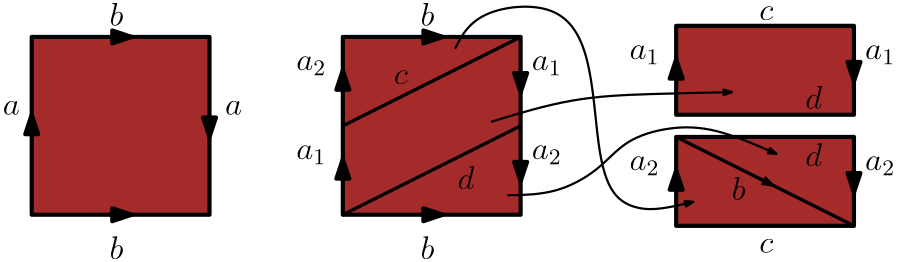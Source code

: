 <?xml version="1.0"?>
<!DOCTYPE ipe SYSTEM "ipe.dtd">
<ipe version="70107" creator="Ipe 7.1.8">
<info created="D:20130414171122" modified="D:20160228123309"/>
<ipestyle name="basic">
<symbol name="arrow/arc(spx)">
<path stroke="sym-stroke" fill="sym-stroke" pen="sym-pen">
0 0 m
-1 0.333 l
-1 -0.333 l
h
</path>
</symbol>
<symbol name="arrow/farc(spx)">
<path stroke="sym-stroke" fill="white" pen="sym-pen">
0 0 m
-1 0.333 l
-1 -0.333 l
h
</path>
</symbol>
<symbol name="mark/circle(sx)" transformations="translations">
<path fill="sym-stroke">
0.6 0 0 0.6 0 0 e
0.4 0 0 0.4 0 0 e
</path>
</symbol>
<symbol name="mark/disk(sx)" transformations="translations">
<path fill="sym-stroke">
0.6 0 0 0.6 0 0 e
</path>
</symbol>
<symbol name="mark/fdisk(sfx)" transformations="translations">
<group>
<path fill="sym-fill">
0.5 0 0 0.5 0 0 e
</path>
<path fill="sym-stroke" fillrule="eofill">
0.6 0 0 0.6 0 0 e
0.4 0 0 0.4 0 0 e
</path>
</group>
</symbol>
<symbol name="mark/box(sx)" transformations="translations">
<path fill="sym-stroke" fillrule="eofill">
-0.6 -0.6 m
0.6 -0.6 l
0.6 0.6 l
-0.6 0.6 l
h
-0.4 -0.4 m
0.4 -0.4 l
0.4 0.4 l
-0.4 0.4 l
h
</path>
</symbol>
<symbol name="mark/square(sx)" transformations="translations">
<path fill="sym-stroke">
-0.6 -0.6 m
0.6 -0.6 l
0.6 0.6 l
-0.6 0.6 l
h
</path>
</symbol>
<symbol name="mark/fsquare(sfx)" transformations="translations">
<group>
<path fill="sym-fill">
-0.5 -0.5 m
0.5 -0.5 l
0.5 0.5 l
-0.5 0.5 l
h
</path>
<path fill="sym-stroke" fillrule="eofill">
-0.6 -0.6 m
0.6 -0.6 l
0.6 0.6 l
-0.6 0.6 l
h
-0.4 -0.4 m
0.4 -0.4 l
0.4 0.4 l
-0.4 0.4 l
h
</path>
</group>
</symbol>
<symbol name="mark/cross(sx)" transformations="translations">
<group>
<path fill="sym-stroke">
-0.43 -0.57 m
0.57 0.43 l
0.43 0.57 l
-0.57 -0.43 l
h
</path>
<path fill="sym-stroke">
-0.43 0.57 m
0.57 -0.43 l
0.43 -0.57 l
-0.57 0.43 l
h
</path>
</group>
</symbol>
<symbol name="arrow/fnormal(spx)">
<path stroke="sym-stroke" fill="white" pen="sym-pen">
0 0 m
-1 0.333 l
-1 -0.333 l
h
</path>
</symbol>
<symbol name="arrow/pointed(spx)">
<path stroke="sym-stroke" fill="sym-stroke" pen="sym-pen">
0 0 m
-1 0.333 l
-0.8 0 l
-1 -0.333 l
h
</path>
</symbol>
<symbol name="arrow/fpointed(spx)">
<path stroke="sym-stroke" fill="white" pen="sym-pen">
0 0 m
-1 0.333 l
-0.8 0 l
-1 -0.333 l
h
</path>
</symbol>
<symbol name="arrow/linear(spx)">
<path stroke="sym-stroke" pen="sym-pen">
-1 0.333 m
0 0 l
-1 -0.333 l
</path>
</symbol>
<symbol name="arrow/fdouble(spx)">
<path stroke="sym-stroke" fill="white" pen="sym-pen">
0 0 m
-1 0.333 l
-1 -0.333 l
h
-1 0 m
-2 0.333 l
-2 -0.333 l
h
</path>
</symbol>
<symbol name="arrow/double(spx)">
<path stroke="sym-stroke" fill="sym-stroke" pen="sym-pen">
0 0 m
-1 0.333 l
-1 -0.333 l
h
-1 0 m
-2 0.333 l
-2 -0.333 l
h
</path>
</symbol>
<pen name="heavier" value="0.8"/>
<pen name="fat" value="1.2"/>
<pen name="ultrafat" value="2"/>
<symbolsize name="large" value="5"/>
<symbolsize name="small" value="2"/>
<symbolsize name="tiny" value="1.1"/>
<arrowsize name="large" value="10"/>
<arrowsize name="small" value="5"/>
<arrowsize name="tiny" value="3"/>
<color name="red" value="1 0 0"/>
<color name="green" value="0 1 0"/>
<color name="blue" value="0 0 1"/>
<color name="yellow" value="1 1 0"/>
<color name="orange" value="1 0.647 0"/>
<color name="gold" value="1 0.843 0"/>
<color name="purple" value="0.627 0.125 0.941"/>
<color name="gray" value="0.745"/>
<color name="brown" value="0.647 0.165 0.165"/>
<color name="navy" value="0 0 0.502"/>
<color name="pink" value="1 0.753 0.796"/>
<color name="seagreen" value="0.18 0.545 0.341"/>
<color name="turquoise" value="0.251 0.878 0.816"/>
<color name="violet" value="0.933 0.51 0.933"/>
<color name="darkblue" value="0 0 0.545"/>
<color name="darkcyan" value="0 0.545 0.545"/>
<color name="darkgray" value="0.663"/>
<color name="darkgreen" value="0 0.392 0"/>
<color name="darkmagenta" value="0.545 0 0.545"/>
<color name="darkorange" value="1 0.549 0"/>
<color name="darkred" value="0.545 0 0"/>
<color name="lightblue" value="0.678 0.847 0.902"/>
<color name="lightcyan" value="0.878 1 1"/>
<color name="lightgray" value="0.827"/>
<color name="lightgreen" value="0.565 0.933 0.565"/>
<color name="lightyellow" value="1 1 0.878"/>
<dashstyle name="dashed" value="[4] 0"/>
<dashstyle name="dotted" value="[1 3] 0"/>
<dashstyle name="dash dotted" value="[4 2 1 2] 0"/>
<dashstyle name="dash dot dotted" value="[4 2 1 2 1 2] 0"/>
<textsize name="large" value="\large"/>
<textsize name="small" value="\small"/>
<textsize name="tiny" value="\tiny"/>
<textsize name="Large" value="\Large"/>
<textsize name="LARGE" value="\LARGE"/>
<textsize name="huge" value="\huge"/>
<textsize name="Huge" value="\Huge"/>
<textsize name="footnote" value="\footnotesize"/>
<textstyle name="center" begin="\begin{center}" end="\end{center}"/>
<textstyle name="itemize" begin="\begin{itemize}" end="\end{itemize}"/>
<textstyle name="item" begin="\begin{itemize}\item{}" end="\end{itemize}"/>
<gridsize name="4 pts" value="4"/>
<gridsize name="8 pts (~3 mm)" value="8"/>
<gridsize name="16 pts (~6 mm)" value="16"/>
<gridsize name="32 pts (~12 mm)" value="32"/>
<gridsize name="10 pts (~3.5 mm)" value="10"/>
<gridsize name="20 pts (~7 mm)" value="20"/>
<gridsize name="14 pts (~5 mm)" value="14"/>
<gridsize name="28 pts (~10 mm)" value="28"/>
<gridsize name="56 pts (~20 mm)" value="56"/>
<anglesize name="90 deg" value="90"/>
<anglesize name="60 deg" value="60"/>
<anglesize name="45 deg" value="45"/>
<anglesize name="30 deg" value="30"/>
<anglesize name="22.5 deg" value="22.5"/>
<tiling name="falling" angle="-60" step="4" width="1"/>
<tiling name="rising" angle="30" step="4" width="1"/>
</ipestyle>
<ipestyle name="prueba">
<symbol name="arrow/arc(spx)">
<path stroke="sym-stroke" fill="sym-stroke" pen="sym-pen">
0 0 m
-1 0.333 l
-1 -0.333 l
h
</path>
</symbol>
<symbol name="arrow/farc(spx)">
<path stroke="sym-stroke" fill="white" pen="sym-pen">
0 0 m
-1 0.333 l
-1 -0.333 l
h
</path>
</symbol>
<symbol name="mark/circle(sx)" transformations="translations">
<path fill="sym-stroke">
0.6 0 0 0.6 0 0 e
0.4 0 0 0.4 0 0 e
</path>
</symbol>
<symbol name="mark/disk(sx)" transformations="translations">
<path fill="sym-stroke">
0.6 0 0 0.6 0 0 e
</path>
</symbol>
<symbol name="mark/fdisk(sfx)" transformations="translations">
<group>
<path fill="sym-fill">
0.5 0 0 0.5 0 0 e
</path>
<path fill="sym-stroke" fillrule="eofill">
0.6 0 0 0.6 0 0 e
0.4 0 0 0.4 0 0 e
</path>
</group>
</symbol>
<symbol name="mark/box(sx)" transformations="translations">
<path fill="sym-stroke" fillrule="eofill">
-0.6 -0.6 m
0.6 -0.6 l
0.6 0.6 l
-0.6 0.6 l
h
-0.4 -0.4 m
0.4 -0.4 l
0.4 0.4 l
-0.4 0.4 l
h
</path>
</symbol>
<symbol name="mark/square(sx)" transformations="translations">
<path fill="sym-stroke">
-0.6 -0.6 m
0.6 -0.6 l
0.6 0.6 l
-0.6 0.6 l
h
</path>
</symbol>
<symbol name="mark/fsquare(sfx)" transformations="translations">
<group>
<path fill="sym-fill">
-0.5 -0.5 m
0.5 -0.5 l
0.5 0.5 l
-0.5 0.5 l
h
</path>
<path fill="sym-stroke" fillrule="eofill">
-0.6 -0.6 m
0.6 -0.6 l
0.6 0.6 l
-0.6 0.6 l
h
-0.4 -0.4 m
0.4 -0.4 l
0.4 0.4 l
-0.4 0.4 l
h
</path>
</group>
</symbol>
<symbol name="mark/cross(sx)" transformations="translations">
<group>
<path fill="sym-stroke">
-0.43 -0.57 m
0.57 0.43 l
0.43 0.57 l
-0.57 -0.43 l
h
</path>
<path fill="sym-stroke">
-0.43 0.57 m
0.57 -0.43 l
0.43 -0.57 l
-0.57 0.43 l
h
</path>
</group>
</symbol>
<symbol name="arrow/fnormal(spx)">
<path stroke="sym-stroke" fill="white" pen="sym-pen">
0 0 m
-1 0.333 l
-1 -0.333 l
h
</path>
</symbol>
<symbol name="arrow/pointed(spx)">
<path stroke="sym-stroke" fill="sym-stroke" pen="sym-pen">
0 0 m
-1 0.333 l
-0.8 0 l
-1 -0.333 l
h
</path>
</symbol>
<symbol name="arrow/fpointed(spx)">
<path stroke="sym-stroke" fill="white" pen="sym-pen">
0 0 m
-1 0.333 l
-0.8 0 l
-1 -0.333 l
h
</path>
</symbol>
<symbol name="arrow/linear(spx)">
<path stroke="sym-stroke" pen="sym-pen">
-1 0.333 m
0 0 l
-1 -0.333 l
</path>
</symbol>
<symbol name="arrow/fdouble(spx)">
<path stroke="sym-stroke" fill="white" pen="sym-pen">
0 0 m
-1 0.333 l
-1 -0.333 l
h
-1 0 m
-2 0.333 l
-2 -0.333 l
h
</path>
</symbol>
<symbol name="arrow/double(spx)">
<path stroke="sym-stroke" fill="sym-stroke" pen="sym-pen">
0 0 m
-1 0.333 l
-1 -0.333 l
h
-1 0 m
-2 0.333 l
-2 -0.333 l
h
</path>
</symbol>
<pen name="heavier" value="0.8"/>
<pen name="fat" value="1.2"/>
<pen name="ultrafat" value="2"/>
<symbolsize name="large" value="5"/>
<symbolsize name="small" value="2"/>
<symbolsize name="tiny" value="1.1"/>
<arrowsize name="large" value="10"/>
<arrowsize name="small" value="5"/>
<arrowsize name="tiny" value="3"/>
<color name="red" value="1 0 0"/>
<color name="green" value="0 1 0"/>
<color name="blue" value="0 0 1"/>
<color name="yellow" value="1 1 0"/>
<color name="orange" value="1 0.647 0"/>
<color name="gold" value="1 0.843 0"/>
<color name="purple" value="0.627 0.125 0.941"/>
<color name="gray" value="0.745"/>
<color name="brown" value="0.647 0.165 0.165"/>
<color name="navy" value="0 0 0.502"/>
<color name="pink" value="1 0.753 0.796"/>
<color name="seagreen" value="0.18 0.545 0.341"/>
<color name="turquoise" value="0.251 0.878 0.816"/>
<color name="violet" value="0.933 0.51 0.933"/>
<color name="darkblue" value="0 0 0.545"/>
<color name="darkcyan" value="0 0.545 0.545"/>
<color name="darkgray" value="0.663"/>
<color name="darkgreen" value="0 0.392 0"/>
<color name="darkmagenta" value="0.545 0 0.545"/>
<color name="darkorange" value="1 0.549 0"/>
<color name="darkred" value="0.545 0 0"/>
<color name="lightblue" value="0.678 0.847 0.902"/>
<color name="lightcyan" value="0.878 1 1"/>
<color name="lightgray" value="0.827"/>
<color name="lightgreen" value="0.565 0.933 0.565"/>
<color name="lightyellow" value="1 1 0.878"/>
<color name="gray7" value="0.87"/>
<color name="azul" value="0.237 0.659 0.659"/>
<color name="amarillo" value="0.957 0.969 0.714"/>
<dashstyle name="dashed" value="[4] 0"/>
<dashstyle name="dotted" value="[1 3] 0"/>
<dashstyle name="dash dotted" value="[4 2 1 2] 0"/>
<dashstyle name="dash dot dotted" value="[4 2 1 2 1 2] 0"/>
<dashstyle name="medium dashed" value="[8] 0"/>
<dashstyle name="large dashed" value="[12] 0"/>
<dashstyle name="large dotted" value="[2 4] 0"/>
<dashstyle name="Large dashed" value="[16] 0"/>
<textsize name="large" value="\large"/>
<textsize name="small" value="\small"/>
<textsize name="tiny" value="\tiny"/>
<textsize name="Large" value="\Large"/>
<textsize name="LARGE" value="\LARGE"/>
<textsize name="huge" value="\huge"/>
<textsize name="Huge" value="\Huge"/>
<textsize name="footnote" value="\footnotesize"/>
<textstyle name="center" begin="\begin{center}" end="\end{center}"/>
<textstyle name="itemize" begin="\begin{itemize}" end="\end{itemize}"/>
<textstyle name="item" begin="\begin{itemize}\item{}" end="\end{itemize}"/>
<gridsize name="4 pts" value="4"/>
<gridsize name="8 pts (~3 mm)" value="8"/>
<gridsize name="16 pts (~6 mm)" value="16"/>
<gridsize name="32 pts (~12 mm)" value="32"/>
<gridsize name="10 pts (~3.5 mm)" value="10"/>
<gridsize name="20 pts (~7 mm)" value="20"/>
<gridsize name="14 pts (~5 mm)" value="14"/>
<gridsize name="28 pts (~10 mm)" value="28"/>
<gridsize name="56 pts (~20 mm)" value="56"/>
<anglesize name="90 deg" value="90"/>
<anglesize name="60 deg" value="60"/>
<anglesize name="45 deg" value="45"/>
<anglesize name="30 deg" value="30"/>
<anglesize name="22.5 deg" value="22.5"/>
<opacity name="10%" value="0.1"/>
<opacity name="20%" value="0.2"/>
<opacity name="30%" value="0.3"/>
<opacity name="40%" value="0.4"/>
<opacity name="50%" value="0.5"/>
<opacity name="60%" value="0.6"/>
<opacity name="70%" value="0.7"/>
<opacity name="80%" value="0.8"/>
<opacity name="90%" value="0.9"/>
<tiling name="falling" angle="-60" step="4" width="1"/>
<tiling name="rising" angle="30" step="4" width="1"/>
</ipestyle>
<page>
<layer name="alpha"/>
<view layers="alpha" active="alpha"/>
<path layer="alpha" matrix="0.5 0 0 0.5 0 192" stroke="black" fill="brown" pen="1.5">
64 448 m
64 320 l
192 320 l
192 448 l
h
</path>
<path matrix="1 0 0 1 16 0" stroke="black" pen="1.5" arrow="normal/normal">
16 380 m
16 388 l
</path>
<path matrix="1 0 0 1 16 0" stroke="black" pen="1.5" arrow="normal/normal">
44 416 m
52 416 l
</path>
<path matrix="1 0 0 1 16 0" stroke="black" pen="1.5" arrow="normal/normal">
80 388 m
80 380 l
</path>
<path matrix="1 0 0 1 16 0" stroke="black" pen="1.5" arrow="normal/normal">
44 352 m
52 352 l
</path>
<text matrix="1 0 0 1 17.578 -4" transformations="translations" pos="4 392" stroke="black" type="label" width="6.145" height="5.147" depth="0" valign="baseline" size="large">$a$</text>
<text matrix="1 0 0 1 97.578 -4" transformations="translations" pos="4 392" stroke="black" type="label" width="6.145" height="5.147" depth="0" valign="baseline" size="large">$a$</text>
<text matrix="1 0 0 1 56 28" transformations="translations" pos="4 392" stroke="black" type="label" width="4.977" height="8.302" depth="0" valign="baseline" size="large">$b$</text>
<text matrix="1 0 0 1 56 -56" transformations="translations" pos="4 392" stroke="black" type="label" width="4.977" height="8.302" depth="0" valign="baseline" size="large">$b$</text>
<path matrix="0.5 0 0 0.5 112 192" stroke="black" fill="brown" pen="1.5">
64 448 m
64 320 l
192 320 l
192 448 l
h
</path>
<path matrix="1 0 0 1 128 16" stroke="black" pen="1.5" arrow="normal/normal">
16 380 m
16 388 l
</path>
<path matrix="1 0 0 1 128 0" stroke="black" pen="1.5" arrow="normal/normal">
44 416 m
52 416 l
</path>
<path matrix="1 0 0 1 128 -16" stroke="black" pen="1.5" arrow="normal/normal">
80 388 m
80 380 l
</path>
<path matrix="1 0 0 1 128 0" stroke="black" pen="1.5" arrow="normal/normal">
44 352 m
52 352 l
</path>
<text matrix="1 0 0 1 123.208 12" transformations="translations" pos="4 392" stroke="black" type="label" width="10.877" height="5.151" depth="1.79" valign="baseline" size="large">$a_2$</text>
<text matrix="1 0 0 1 208 -20" transformations="translations" pos="4 392" stroke="black" type="label" width="10.877" height="5.151" depth="1.79" valign="baseline" size="large">$a_2$</text>
<text matrix="1 0 0 1 168 28" transformations="translations" pos="4 392" stroke="black" type="label" width="4.977" height="8.302" depth="0" valign="baseline" size="large">$b$</text>
<text matrix="1 0 0 1 168 -56" transformations="translations" pos="4 392" stroke="black" type="label" width="4.977" height="8.302" depth="0" valign="baseline" size="large">$b$</text>
<text matrix="1 0 0 1 123.208 -20" transformations="translations" pos="4 392" stroke="black" type="label" width="10.877" height="5.151" depth="1.79" valign="baseline" size="large">$a_1$</text>
<text matrix="1 0 0 1 208 12" transformations="translations" pos="4 392" stroke="black" type="label" width="10.877" height="5.151" depth="1.79" valign="baseline" size="large">$a_1$</text>
<path matrix="1 0 0 1 128 -16" stroke="black" pen="1.5" arrow="normal/normal">
16 380 m
16 388 l
</path>
<path matrix="1 0 0 1 128 16" stroke="black" pen="1.5" arrow="normal/normal">
80 388 m
80 380 l
</path>
<path stroke="black" fill="brown" pen="fat">
144 352 m
208 384 l
</path>
<path stroke="black" fill="brown" pen="fat">
144 384 m
208 416 l
</path>
<path matrix="1 0 0 1 24 0" stroke="black" fill="brown" pen="1.5">
240 420 m
240 388 l
304 388 l
304 420 l
h
</path>
<path matrix="1 0 0 1 24 0" stroke="black" fill="brown" pen="1.5">
240 380 m
240 348 l
304 348 l
304 380 l
h
</path>
<text matrix="1 0 0 1 328 16" transformations="translations" pos="4 392" stroke="black" type="label" width="10.877" height="5.151" depth="1.79" valign="baseline" size="large">$a_1$</text>
<path matrix="1 0 0 1 248 20" stroke="black" pen="1.5" arrow="normal/normal">
80 388 m
80 380 l
</path>
<text matrix="1 0 0 1 243.208 16" transformations="translations" pos="4 392" stroke="black" type="label" width="10.877" height="5.151" depth="1.79" valign="baseline" size="large">$a_1$</text>
<path matrix="1 0 0 1 248 20" stroke="black" pen="1.5" arrow="normal/normal">
16 380 m
16 388 l
</path>
<path matrix="1 0 0 1 248 -20" stroke="black" pen="1.5" arrow="normal/normal">
80 388 m
80 380 l
</path>
<text matrix="1 0 0 1 328 -24" transformations="translations" pos="4 392" stroke="black" type="label" width="10.877" height="5.151" depth="1.79" valign="baseline" size="large">$a_2$</text>
<path matrix="1 0 0 1 248 -20" stroke="black" pen="1.5" arrow="normal/normal">
16 380 m
16 388 l
</path>
<text matrix="1 0 0 1 243.208 -24" transformations="translations" pos="4 392" stroke="black" type="label" width="10.877" height="5.151" depth="1.79" valign="baseline" size="large">$a_2$</text>
<path stroke="black" fill="brown" pen="fat">
264 380 m
328 348 l
</path>
<path stroke="black" fill="brown" pen="fat" join="0" arrow="normal/tiny">
294.022 364.989 m
298.504 362.748 l
</path>
<text matrix="1 0 0 1 280 -34.7401" transformations="translations" pos="4 392" stroke="black" type="label" width="4.977" height="8.302" depth="0" valign="baseline" size="large">$b$</text>
<path stroke="black" pen="heavier" arrow="normal/tiny">
197.33 385.423 m
226.521 394.316
254.385 395.528
284.067 396.133 s
</path>
<path stroke="black" pen="heavier" arrow="normal/tiny">
184.382 411.751 m
191.863 425.925
222.181 429.075
233.599 409.782
235.568 374.346
240.686 358.202
250.136 353.871
258.404 353.871
270.217 356.627 s
</path>
<path stroke="black" pen="heavier" arrow="normal/tiny">
203.251 359.02 m
220.818 359.323
236.567 368.106
245.351 379.01
261.403 383.856
278.061 383.553
300.171 373.861 s
</path>
<text matrix="1 0 0 1 158.289 6.96031" transformations="translations" pos="4 392" stroke="black" type="label" width="5.038" height="5.147" depth="0" valign="baseline" size="large">$c$</text>
<text matrix="1 0 0 1 181.321 -30.824" transformations="translations" pos="4 392" stroke="black" type="label" width="6.083" height="8.302" depth="0" valign="baseline" size="large">$d$</text>
<text matrix="1 0 0 1 306.439 -22.5139" transformations="translations" pos="4 392" stroke="black" type="label" width="6.083" height="8.302" depth="0" valign="baseline" size="large">$d$</text>
<text matrix="1 0 0 1 306.439 -1.87885" transformations="translations" pos="4 392" stroke="black" type="label" width="6.083" height="8.302" depth="0" valign="baseline" size="large">$d$</text>
<text matrix="1 0 0 1 289.943 29.9919" transformations="translations" pos="4 392" stroke="black" type="label" width="5.038" height="5.147" depth="0" valign="baseline" size="large">$c$</text>
<text matrix="1 0 0 1 289.943 -53.7311" transformations="translations" pos="4 392" stroke="black" type="label" width="5.038" height="5.147" depth="0" valign="baseline" size="large">$c$</text>
</page>
</ipe>
